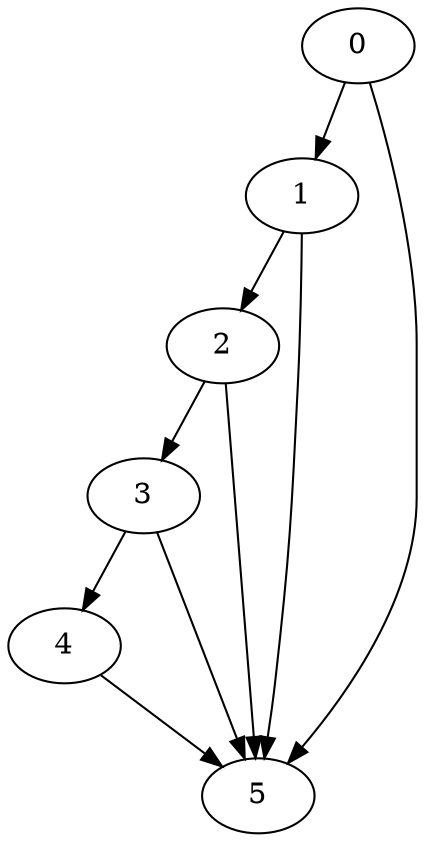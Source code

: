 digraph {
	0
	1
	2
	3
	4
	5
	0 -> 1
	1 -> 2
	2 -> 3
	3 -> 4
	1 -> 5
	2 -> 5
	3 -> 5
	4 -> 5
	0 -> 5
}
